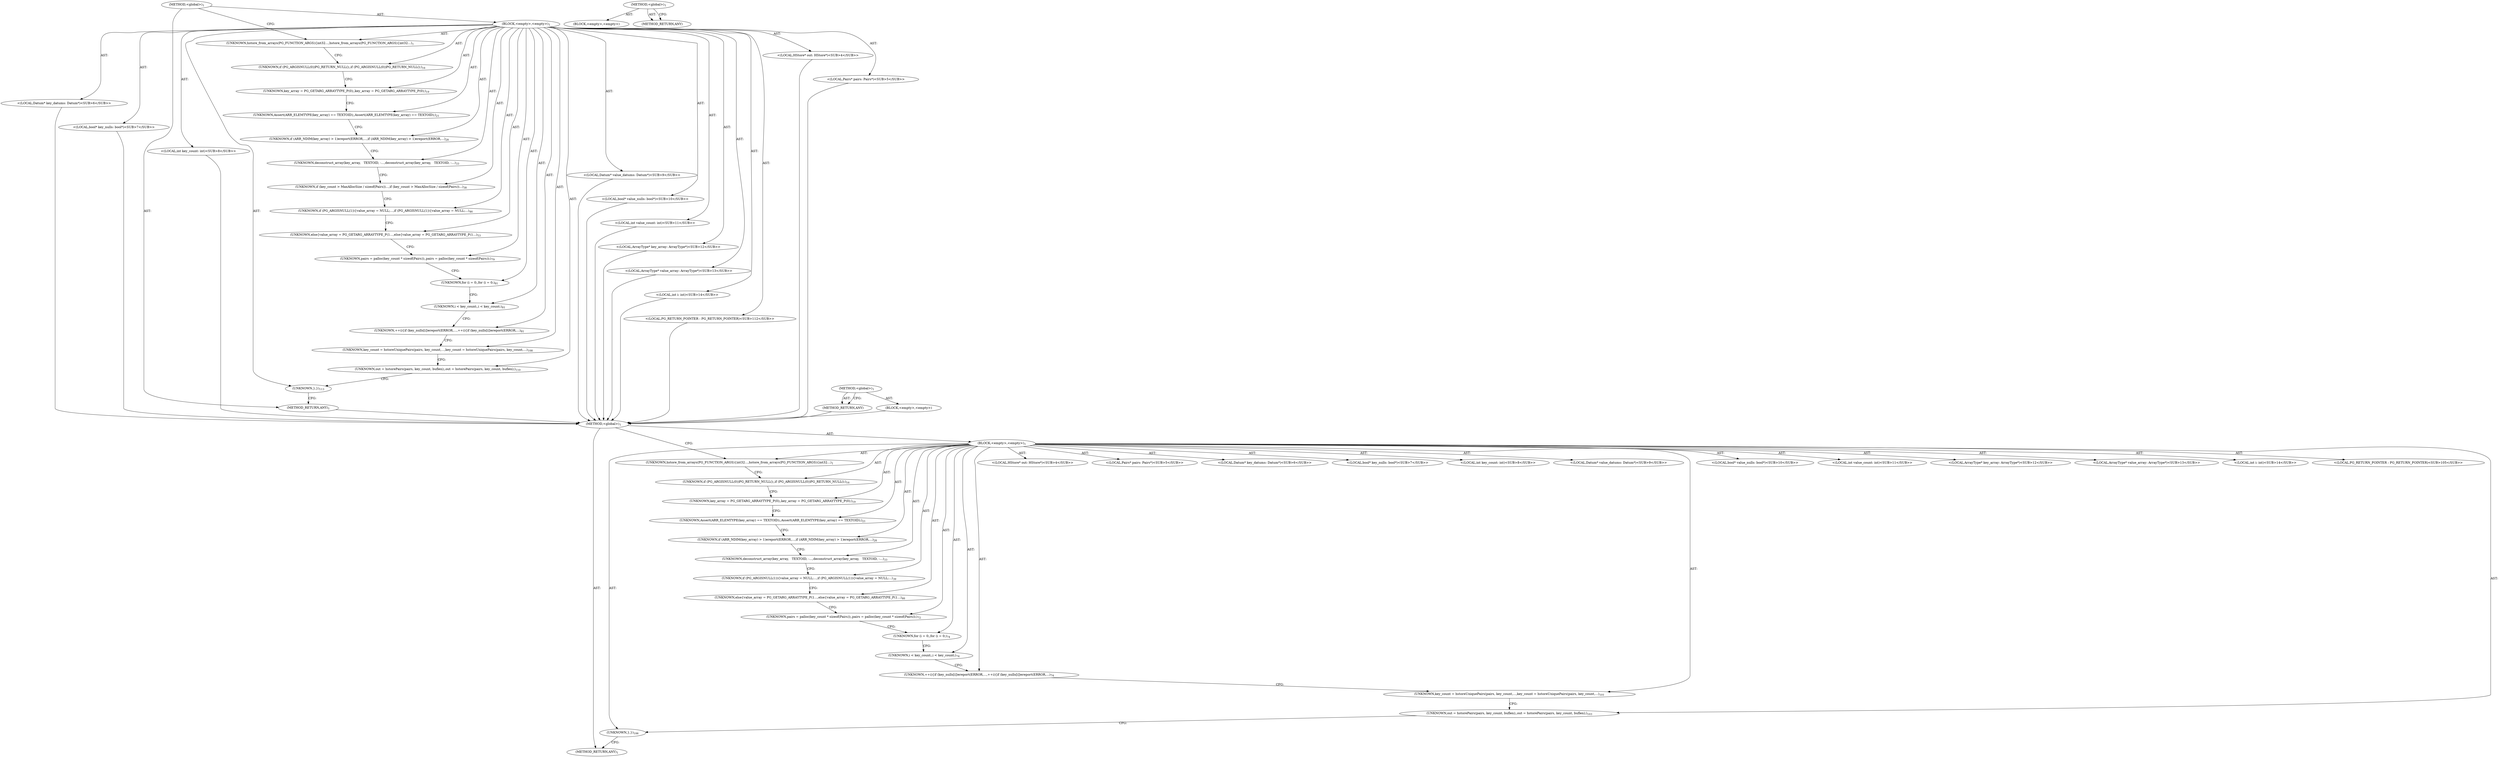 digraph "&lt;global&gt;" {
vulnerable_6 [label=<(METHOD,&lt;global&gt;)<SUB>1</SUB>>];
vulnerable_7 [label=<(BLOCK,&lt;empty&gt;,&lt;empty&gt;)<SUB>1</SUB>>];
vulnerable_8 [label=<(UNKNOWN,hstore_from_arrays(PG_FUNCTION_ARGS)
{
	int32		...,hstore_from_arrays(PG_FUNCTION_ARGS)
{
	int32		...)<SUB>1</SUB>>];
vulnerable_9 [label="<(LOCAL,HStore* out: HStore*)<SUB>4</SUB>>"];
vulnerable_10 [label="<(LOCAL,Pairs* pairs: Pairs*)<SUB>5</SUB>>"];
vulnerable_11 [label="<(LOCAL,Datum* key_datums: Datum*)<SUB>6</SUB>>"];
vulnerable_12 [label="<(LOCAL,bool* key_nulls: bool*)<SUB>7</SUB>>"];
vulnerable_13 [label="<(LOCAL,int key_count: int)<SUB>8</SUB>>"];
vulnerable_14 [label="<(LOCAL,Datum* value_datums: Datum*)<SUB>9</SUB>>"];
vulnerable_15 [label="<(LOCAL,bool* value_nulls: bool*)<SUB>10</SUB>>"];
vulnerable_16 [label="<(LOCAL,int value_count: int)<SUB>11</SUB>>"];
vulnerable_17 [label="<(LOCAL,ArrayType* key_array: ArrayType*)<SUB>12</SUB>>"];
vulnerable_18 [label="<(LOCAL,ArrayType* value_array: ArrayType*)<SUB>13</SUB>>"];
vulnerable_19 [label="<(LOCAL,int i: int)<SUB>14</SUB>>"];
vulnerable_20 [label=<(UNKNOWN,if (PG_ARGISNULL(0))
		PG_RETURN_NULL();,if (PG_ARGISNULL(0))
		PG_RETURN_NULL();)<SUB>16</SUB>>];
vulnerable_21 [label=<(UNKNOWN,key_array = PG_GETARG_ARRAYTYPE_P(0);,key_array = PG_GETARG_ARRAYTYPE_P(0);)<SUB>19</SUB>>];
vulnerable_22 [label=<(UNKNOWN,Assert(ARR_ELEMTYPE(key_array) == TEXTOID);,Assert(ARR_ELEMTYPE(key_array) == TEXTOID);)<SUB>21</SUB>>];
vulnerable_23 [label=<(UNKNOWN,if (ARR_NDIM(key_array) &gt; 1)
		ereport(ERROR,
	...,if (ARR_NDIM(key_array) &gt; 1)
		ereport(ERROR,
	...)<SUB>28</SUB>>];
vulnerable_24 [label=<(UNKNOWN,deconstruct_array(key_array,
 					  TEXTOID, -...,deconstruct_array(key_array,
 					  TEXTOID, -...)<SUB>33</SUB>>];
vulnerable_25 [label=<(UNKNOWN,if (PG_ARGISNULL(1))
	{
		value_array = NULL;
	...,if (PG_ARGISNULL(1))
	{
		value_array = NULL;
	...)<SUB>39</SUB>>];
vulnerable_26 [label=<(UNKNOWN,else
	{
		value_array = PG_GETARG_ARRAYTYPE_P(1...,else
	{
		value_array = PG_GETARG_ARRAYTYPE_P(1...)<SUB>46</SUB>>];
vulnerable_27 [label=<(UNKNOWN,pairs = palloc(key_count * sizeof(Pairs));,pairs = palloc(key_count * sizeof(Pairs));)<SUB>72</SUB>>];
vulnerable_28 [label=<(UNKNOWN,for (i = 0;,for (i = 0;)<SUB>74</SUB>>];
vulnerable_29 [label=<(UNKNOWN,i &lt; key_count;,i &lt; key_count;)<SUB>74</SUB>>];
vulnerable_30 [label=<(UNKNOWN,++i)
	{
		if (key_nulls[i])
			ereport(ERROR,
	...,++i)
	{
		if (key_nulls[i])
			ereport(ERROR,
	...)<SUB>74</SUB>>];
vulnerable_31 [label=<(UNKNOWN,key_count = hstoreUniquePairs(pairs, key_count,...,key_count = hstoreUniquePairs(pairs, key_count,...)<SUB>101</SUB>>];
vulnerable_32 [label=<(UNKNOWN,out = hstorePairs(pairs, key_count, buflen);,out = hstorePairs(pairs, key_count, buflen);)<SUB>103</SUB>>];
vulnerable_33 [label="<(LOCAL,PG_RETURN_POINTER : PG_RETURN_POINTER)<SUB>105</SUB>>"];
vulnerable_34 [label=<(UNKNOWN,},})<SUB>106</SUB>>];
vulnerable_35 [label=<(METHOD_RETURN,ANY)<SUB>1</SUB>>];
vulnerable_54 [label=<(METHOD,&lt;global&gt;)<SUB>1</SUB>>];
vulnerable_55 [label=<(BLOCK,&lt;empty&gt;,&lt;empty&gt;)>];
vulnerable_56 [label=<(METHOD_RETURN,ANY)>];
fixed_6 [label=<(METHOD,&lt;global&gt;)<SUB>1</SUB>>];
fixed_7 [label=<(BLOCK,&lt;empty&gt;,&lt;empty&gt;)<SUB>1</SUB>>];
fixed_8 [label=<(UNKNOWN,hstore_from_arrays(PG_FUNCTION_ARGS)
{
	int32		...,hstore_from_arrays(PG_FUNCTION_ARGS)
{
	int32		...)<SUB>1</SUB>>];
fixed_9 [label="<(LOCAL,HStore* out: HStore*)<SUB>4</SUB>>"];
fixed_10 [label="<(LOCAL,Pairs* pairs: Pairs*)<SUB>5</SUB>>"];
fixed_11 [label="<(LOCAL,Datum* key_datums: Datum*)<SUB>6</SUB>>"];
fixed_12 [label="<(LOCAL,bool* key_nulls: bool*)<SUB>7</SUB>>"];
fixed_13 [label="<(LOCAL,int key_count: int)<SUB>8</SUB>>"];
fixed_14 [label="<(LOCAL,Datum* value_datums: Datum*)<SUB>9</SUB>>"];
fixed_15 [label="<(LOCAL,bool* value_nulls: bool*)<SUB>10</SUB>>"];
fixed_16 [label="<(LOCAL,int value_count: int)<SUB>11</SUB>>"];
fixed_17 [label="<(LOCAL,ArrayType* key_array: ArrayType*)<SUB>12</SUB>>"];
fixed_18 [label="<(LOCAL,ArrayType* value_array: ArrayType*)<SUB>13</SUB>>"];
fixed_19 [label="<(LOCAL,int i: int)<SUB>14</SUB>>"];
fixed_20 [label=<(UNKNOWN,if (PG_ARGISNULL(0))
		PG_RETURN_NULL();,if (PG_ARGISNULL(0))
		PG_RETURN_NULL();)<SUB>16</SUB>>];
fixed_21 [label=<(UNKNOWN,key_array = PG_GETARG_ARRAYTYPE_P(0);,key_array = PG_GETARG_ARRAYTYPE_P(0);)<SUB>19</SUB>>];
fixed_22 [label=<(UNKNOWN,Assert(ARR_ELEMTYPE(key_array) == TEXTOID);,Assert(ARR_ELEMTYPE(key_array) == TEXTOID);)<SUB>21</SUB>>];
fixed_23 [label=<(UNKNOWN,if (ARR_NDIM(key_array) &gt; 1)
		ereport(ERROR,
	...,if (ARR_NDIM(key_array) &gt; 1)
		ereport(ERROR,
	...)<SUB>28</SUB>>];
fixed_24 [label=<(UNKNOWN,deconstruct_array(key_array,
 					  TEXTOID, -...,deconstruct_array(key_array,
 					  TEXTOID, -...)<SUB>33</SUB>>];
fixed_25 [label=<(UNKNOWN,if (key_count &gt; MaxAllocSize / sizeof(Pairs))
	...,if (key_count &gt; MaxAllocSize / sizeof(Pairs))
	...)<SUB>38</SUB>>];
fixed_26 [label=<(UNKNOWN,if (PG_ARGISNULL(1))
	{
		value_array = NULL;
	...,if (PG_ARGISNULL(1))
	{
		value_array = NULL;
	...)<SUB>46</SUB>>];
fixed_27 [label=<(UNKNOWN,else
	{
		value_array = PG_GETARG_ARRAYTYPE_P(1...,else
	{
		value_array = PG_GETARG_ARRAYTYPE_P(1...)<SUB>53</SUB>>];
fixed_28 [label=<(UNKNOWN,pairs = palloc(key_count * sizeof(Pairs));,pairs = palloc(key_count * sizeof(Pairs));)<SUB>79</SUB>>];
fixed_29 [label=<(UNKNOWN,for (i = 0;,for (i = 0;)<SUB>81</SUB>>];
fixed_30 [label=<(UNKNOWN,i &lt; key_count;,i &lt; key_count;)<SUB>81</SUB>>];
fixed_31 [label=<(UNKNOWN,++i)
	{
		if (key_nulls[i])
			ereport(ERROR,
	...,++i)
	{
		if (key_nulls[i])
			ereport(ERROR,
	...)<SUB>81</SUB>>];
fixed_32 [label=<(UNKNOWN,key_count = hstoreUniquePairs(pairs, key_count,...,key_count = hstoreUniquePairs(pairs, key_count,...)<SUB>108</SUB>>];
fixed_33 [label=<(UNKNOWN,out = hstorePairs(pairs, key_count, buflen);,out = hstorePairs(pairs, key_count, buflen);)<SUB>110</SUB>>];
fixed_34 [label="<(LOCAL,PG_RETURN_POINTER : PG_RETURN_POINTER)<SUB>112</SUB>>"];
fixed_35 [label=<(UNKNOWN,},})<SUB>113</SUB>>];
fixed_36 [label=<(METHOD_RETURN,ANY)<SUB>1</SUB>>];
fixed_55 [label=<(METHOD,&lt;global&gt;)<SUB>1</SUB>>];
fixed_56 [label=<(BLOCK,&lt;empty&gt;,&lt;empty&gt;)>];
fixed_57 [label=<(METHOD_RETURN,ANY)>];
vulnerable_6 -> vulnerable_7  [key=0, label="AST: "];
vulnerable_6 -> vulnerable_35  [key=0, label="AST: "];
vulnerable_6 -> vulnerable_8  [key=0, label="CFG: "];
vulnerable_7 -> vulnerable_8  [key=0, label="AST: "];
vulnerable_7 -> vulnerable_9  [key=0, label="AST: "];
vulnerable_7 -> vulnerable_10  [key=0, label="AST: "];
vulnerable_7 -> vulnerable_11  [key=0, label="AST: "];
vulnerable_7 -> vulnerable_12  [key=0, label="AST: "];
vulnerable_7 -> vulnerable_13  [key=0, label="AST: "];
vulnerable_7 -> vulnerable_14  [key=0, label="AST: "];
vulnerable_7 -> vulnerable_15  [key=0, label="AST: "];
vulnerable_7 -> vulnerable_16  [key=0, label="AST: "];
vulnerable_7 -> vulnerable_17  [key=0, label="AST: "];
vulnerable_7 -> vulnerable_18  [key=0, label="AST: "];
vulnerable_7 -> vulnerable_19  [key=0, label="AST: "];
vulnerable_7 -> vulnerable_20  [key=0, label="AST: "];
vulnerable_7 -> vulnerable_21  [key=0, label="AST: "];
vulnerable_7 -> vulnerable_22  [key=0, label="AST: "];
vulnerable_7 -> vulnerable_23  [key=0, label="AST: "];
vulnerable_7 -> vulnerable_24  [key=0, label="AST: "];
vulnerable_7 -> vulnerable_25  [key=0, label="AST: "];
vulnerable_7 -> vulnerable_26  [key=0, label="AST: "];
vulnerable_7 -> vulnerable_27  [key=0, label="AST: "];
vulnerable_7 -> vulnerable_28  [key=0, label="AST: "];
vulnerable_7 -> vulnerable_29  [key=0, label="AST: "];
vulnerable_7 -> vulnerable_30  [key=0, label="AST: "];
vulnerable_7 -> vulnerable_31  [key=0, label="AST: "];
vulnerable_7 -> vulnerable_32  [key=0, label="AST: "];
vulnerable_7 -> vulnerable_33  [key=0, label="AST: "];
vulnerable_7 -> vulnerable_34  [key=0, label="AST: "];
vulnerable_8 -> vulnerable_20  [key=0, label="CFG: "];
vulnerable_20 -> vulnerable_21  [key=0, label="CFG: "];
vulnerable_21 -> vulnerable_22  [key=0, label="CFG: "];
vulnerable_22 -> vulnerable_23  [key=0, label="CFG: "];
vulnerable_23 -> vulnerable_24  [key=0, label="CFG: "];
vulnerable_24 -> vulnerable_25  [key=0, label="CFG: "];
vulnerable_25 -> vulnerable_26  [key=0, label="CFG: "];
vulnerable_26 -> vulnerable_27  [key=0, label="CFG: "];
vulnerable_27 -> vulnerable_28  [key=0, label="CFG: "];
vulnerable_28 -> vulnerable_29  [key=0, label="CFG: "];
vulnerable_29 -> vulnerable_30  [key=0, label="CFG: "];
vulnerable_30 -> vulnerable_31  [key=0, label="CFG: "];
vulnerable_31 -> vulnerable_32  [key=0, label="CFG: "];
vulnerable_32 -> vulnerable_34  [key=0, label="CFG: "];
vulnerable_34 -> vulnerable_35  [key=0, label="CFG: "];
vulnerable_54 -> vulnerable_55  [key=0, label="AST: "];
vulnerable_54 -> vulnerable_56  [key=0, label="AST: "];
vulnerable_54 -> vulnerable_56  [key=1, label="CFG: "];
fixed_6 -> fixed_7  [key=0, label="AST: "];
fixed_6 -> fixed_36  [key=0, label="AST: "];
fixed_6 -> fixed_8  [key=0, label="CFG: "];
fixed_7 -> fixed_8  [key=0, label="AST: "];
fixed_7 -> fixed_9  [key=0, label="AST: "];
fixed_7 -> fixed_10  [key=0, label="AST: "];
fixed_7 -> fixed_11  [key=0, label="AST: "];
fixed_7 -> fixed_12  [key=0, label="AST: "];
fixed_7 -> fixed_13  [key=0, label="AST: "];
fixed_7 -> fixed_14  [key=0, label="AST: "];
fixed_7 -> fixed_15  [key=0, label="AST: "];
fixed_7 -> fixed_16  [key=0, label="AST: "];
fixed_7 -> fixed_17  [key=0, label="AST: "];
fixed_7 -> fixed_18  [key=0, label="AST: "];
fixed_7 -> fixed_19  [key=0, label="AST: "];
fixed_7 -> fixed_20  [key=0, label="AST: "];
fixed_7 -> fixed_21  [key=0, label="AST: "];
fixed_7 -> fixed_22  [key=0, label="AST: "];
fixed_7 -> fixed_23  [key=0, label="AST: "];
fixed_7 -> fixed_24  [key=0, label="AST: "];
fixed_7 -> fixed_25  [key=0, label="AST: "];
fixed_7 -> fixed_26  [key=0, label="AST: "];
fixed_7 -> fixed_27  [key=0, label="AST: "];
fixed_7 -> fixed_28  [key=0, label="AST: "];
fixed_7 -> fixed_29  [key=0, label="AST: "];
fixed_7 -> fixed_30  [key=0, label="AST: "];
fixed_7 -> fixed_31  [key=0, label="AST: "];
fixed_7 -> fixed_32  [key=0, label="AST: "];
fixed_7 -> fixed_33  [key=0, label="AST: "];
fixed_7 -> fixed_34  [key=0, label="AST: "];
fixed_7 -> fixed_35  [key=0, label="AST: "];
fixed_8 -> fixed_20  [key=0, label="CFG: "];
fixed_9 -> vulnerable_6  [key=0];
fixed_10 -> vulnerable_6  [key=0];
fixed_11 -> vulnerable_6  [key=0];
fixed_12 -> vulnerable_6  [key=0];
fixed_13 -> vulnerable_6  [key=0];
fixed_14 -> vulnerable_6  [key=0];
fixed_15 -> vulnerable_6  [key=0];
fixed_16 -> vulnerable_6  [key=0];
fixed_17 -> vulnerable_6  [key=0];
fixed_18 -> vulnerable_6  [key=0];
fixed_19 -> vulnerable_6  [key=0];
fixed_20 -> fixed_21  [key=0, label="CFG: "];
fixed_21 -> fixed_22  [key=0, label="CFG: "];
fixed_22 -> fixed_23  [key=0, label="CFG: "];
fixed_23 -> fixed_24  [key=0, label="CFG: "];
fixed_24 -> fixed_25  [key=0, label="CFG: "];
fixed_25 -> fixed_26  [key=0, label="CFG: "];
fixed_26 -> fixed_27  [key=0, label="CFG: "];
fixed_27 -> fixed_28  [key=0, label="CFG: "];
fixed_28 -> fixed_29  [key=0, label="CFG: "];
fixed_29 -> fixed_30  [key=0, label="CFG: "];
fixed_30 -> fixed_31  [key=0, label="CFG: "];
fixed_31 -> fixed_32  [key=0, label="CFG: "];
fixed_32 -> fixed_33  [key=0, label="CFG: "];
fixed_33 -> fixed_35  [key=0, label="CFG: "];
fixed_34 -> vulnerable_6  [key=0];
fixed_35 -> fixed_36  [key=0, label="CFG: "];
fixed_36 -> vulnerable_6  [key=0];
fixed_55 -> fixed_56  [key=0, label="AST: "];
fixed_55 -> fixed_57  [key=0, label="AST: "];
fixed_55 -> fixed_57  [key=1, label="CFG: "];
fixed_56 -> vulnerable_6  [key=0];
fixed_57 -> vulnerable_6  [key=0];
}
